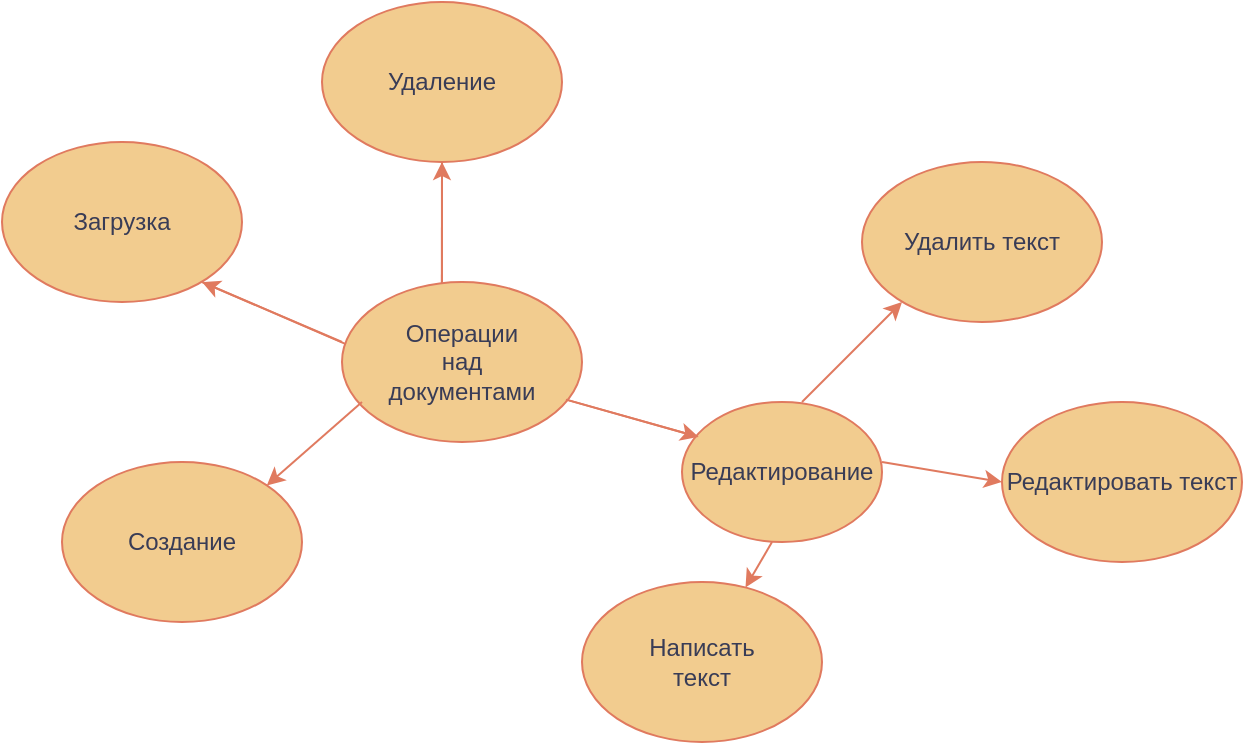 <mxfile version="24.7.16">
  <diagram name="Страница — 1" id="tAtbu_R1S7GI_3j4EvLk">
    <mxGraphModel grid="1" page="1" gridSize="10" guides="1" tooltips="1" connect="1" arrows="1" fold="1" pageScale="1" pageWidth="827" pageHeight="1169" math="0" shadow="0">
      <root>
        <mxCell id="0" />
        <mxCell id="1" parent="0" />
        <mxCell id="rDIQfyye4bzKrTB7pBCi-1" value="" style="ellipse;whiteSpace=wrap;html=1;strokeColor=#E07A5F;fontColor=#393C56;fillColor=#F2CC8F;" vertex="1" parent="1">
          <mxGeometry x="350" y="260" width="120" height="80" as="geometry" />
        </mxCell>
        <mxCell id="rDIQfyye4bzKrTB7pBCi-2" value="Операции над документами" style="text;html=1;align=center;verticalAlign=middle;whiteSpace=wrap;rounded=0;fontColor=#393C56;" vertex="1" parent="1">
          <mxGeometry x="380" y="285" width="60" height="30" as="geometry" />
        </mxCell>
        <mxCell id="rDIQfyye4bzKrTB7pBCi-4" value="" style="endArrow=none;html=1;rounded=0;strokeColor=#E07A5F;fontColor=#393C56;fillColor=#F2CC8F;" edge="1" parent="1">
          <mxGeometry width="50" height="50" relative="1" as="geometry">
            <mxPoint x="400" y="200" as="sourcePoint" />
            <mxPoint x="400" y="260" as="targetPoint" />
          </mxGeometry>
        </mxCell>
        <mxCell id="rDIQfyye4bzKrTB7pBCi-5" value="" style="endArrow=none;html=1;rounded=0;strokeColor=#E07A5F;fontColor=#393C56;fillColor=#F2CC8F;" edge="1" parent="1">
          <mxGeometry width="50" height="50" relative="1" as="geometry">
            <mxPoint x="280" y="260" as="sourcePoint" />
            <mxPoint x="350" y="290" as="targetPoint" />
          </mxGeometry>
        </mxCell>
        <mxCell id="rDIQfyye4bzKrTB7pBCi-8" value="" style="ellipse;whiteSpace=wrap;html=1;strokeColor=#E07A5F;fontColor=#393C56;fillColor=#F2CC8F;" vertex="1" parent="1">
          <mxGeometry x="340" y="120" width="120" height="80" as="geometry" />
        </mxCell>
        <mxCell id="rDIQfyye4bzKrTB7pBCi-9" value="Удаление" style="text;html=1;align=center;verticalAlign=middle;whiteSpace=wrap;rounded=0;fontColor=#393C56;" vertex="1" parent="1">
          <mxGeometry x="370" y="145" width="60" height="30" as="geometry" />
        </mxCell>
        <mxCell id="rDIQfyye4bzKrTB7pBCi-11" value="" style="ellipse;whiteSpace=wrap;html=1;strokeColor=#E07A5F;fontColor=#393C56;fillColor=#F2CC8F;" vertex="1" parent="1">
          <mxGeometry x="180" y="190" width="120" height="80" as="geometry" />
        </mxCell>
        <mxCell id="rDIQfyye4bzKrTB7pBCi-12" value="Загрузка" style="text;html=1;align=center;verticalAlign=middle;whiteSpace=wrap;rounded=0;fontColor=#393C56;" vertex="1" parent="1">
          <mxGeometry x="210" y="215" width="60" height="30" as="geometry" />
        </mxCell>
        <mxCell id="rDIQfyye4bzKrTB7pBCi-13" value="" style="ellipse;whiteSpace=wrap;html=1;strokeColor=#E07A5F;fontColor=#393C56;fillColor=#F2CC8F;" vertex="1" parent="1">
          <mxGeometry x="210" y="350" width="120" height="80" as="geometry" />
        </mxCell>
        <mxCell id="rDIQfyye4bzKrTB7pBCi-14" value="Создание" style="text;html=1;align=center;verticalAlign=middle;whiteSpace=wrap;rounded=0;fontColor=#393C56;" vertex="1" parent="1">
          <mxGeometry x="240" y="375" width="60" height="30" as="geometry" />
        </mxCell>
        <mxCell id="rDIQfyye4bzKrTB7pBCi-19" value="" style="endArrow=classic;html=1;rounded=0;strokeColor=#E07A5F;fontColor=#393C56;fillColor=#F2CC8F;exitX=0.416;exitY=0.012;exitDx=0;exitDy=0;exitPerimeter=0;" edge="1" parent="1" source="rDIQfyye4bzKrTB7pBCi-1">
          <mxGeometry width="50" height="50" relative="1" as="geometry">
            <mxPoint x="350" y="250" as="sourcePoint" />
            <mxPoint x="400" y="200" as="targetPoint" />
          </mxGeometry>
        </mxCell>
        <mxCell id="rDIQfyye4bzKrTB7pBCi-21" value="" style="endArrow=classic;html=1;rounded=0;strokeColor=#E07A5F;fontColor=#393C56;fillColor=#F2CC8F;exitX=0.016;exitY=0.388;exitDx=0;exitDy=0;exitPerimeter=0;" edge="1" parent="1" source="rDIQfyye4bzKrTB7pBCi-1">
          <mxGeometry width="50" height="50" relative="1" as="geometry">
            <mxPoint x="230" y="310" as="sourcePoint" />
            <mxPoint x="280" y="260" as="targetPoint" />
          </mxGeometry>
        </mxCell>
        <mxCell id="rDIQfyye4bzKrTB7pBCi-22" value="" style="endArrow=classic;html=1;rounded=0;strokeColor=#E07A5F;fontColor=#393C56;fillColor=#F2CC8F;entryX=1;entryY=0;entryDx=0;entryDy=0;" edge="1" parent="1" target="rDIQfyye4bzKrTB7pBCi-13">
          <mxGeometry width="50" height="50" relative="1" as="geometry">
            <mxPoint x="360" y="320" as="sourcePoint" />
            <mxPoint x="320" y="365" as="targetPoint" />
          </mxGeometry>
        </mxCell>
        <mxCell id="rDIQfyye4bzKrTB7pBCi-23" value="" style="group" connectable="0" vertex="1" parent="1">
          <mxGeometry x="520" y="320" width="100" height="70" as="geometry" />
        </mxCell>
        <mxCell id="rDIQfyye4bzKrTB7pBCi-7" value="" style="endArrow=none;html=1;rounded=0;strokeColor=#E07A5F;fontColor=#393C56;fillColor=#F2CC8F;entryX=0.933;entryY=0.735;entryDx=0;entryDy=0;entryPerimeter=0;" edge="1" parent="rDIQfyye4bzKrTB7pBCi-23" target="rDIQfyye4bzKrTB7pBCi-1">
          <mxGeometry width="50" height="50" relative="1" as="geometry">
            <mxPoint x="8.333" y="17.5" as="sourcePoint" />
            <mxPoint x="-41.667" y="-4.375" as="targetPoint" />
          </mxGeometry>
        </mxCell>
        <mxCell id="rDIQfyye4bzKrTB7pBCi-15" value="" style="ellipse;whiteSpace=wrap;html=1;strokeColor=#E07A5F;fontColor=#393C56;fillColor=#F2CC8F;" vertex="1" parent="rDIQfyye4bzKrTB7pBCi-23">
          <mxGeometry width="100" height="70" as="geometry" />
        </mxCell>
        <mxCell id="rDIQfyye4bzKrTB7pBCi-16" value="Редактирование" style="text;html=1;align=center;verticalAlign=middle;whiteSpace=wrap;rounded=0;fontColor=#393C56;" vertex="1" parent="rDIQfyye4bzKrTB7pBCi-23">
          <mxGeometry x="25" y="21.875" width="50" height="26.25" as="geometry" />
        </mxCell>
        <mxCell id="rDIQfyye4bzKrTB7pBCi-20" value="" style="endArrow=classic;html=1;rounded=0;strokeColor=#E07A5F;fontColor=#393C56;fillColor=#F2CC8F;exitX=0.946;exitY=0.74;exitDx=0;exitDy=0;exitPerimeter=0;" edge="1" parent="rDIQfyye4bzKrTB7pBCi-23" source="rDIQfyye4bzKrTB7pBCi-1">
          <mxGeometry width="50" height="50" relative="1" as="geometry">
            <mxPoint x="-33.333" y="61.25" as="sourcePoint" />
            <mxPoint x="8.333" y="17.5" as="targetPoint" />
          </mxGeometry>
        </mxCell>
        <mxCell id="rDIQfyye4bzKrTB7pBCi-24" value="" style="endArrow=classic;html=1;rounded=0;strokeColor=#E07A5F;fontColor=#393C56;fillColor=#F2CC8F;" edge="1" parent="1">
          <mxGeometry width="50" height="50" relative="1" as="geometry">
            <mxPoint x="580" y="320" as="sourcePoint" />
            <mxPoint x="630" y="270" as="targetPoint" />
          </mxGeometry>
        </mxCell>
        <mxCell id="rDIQfyye4bzKrTB7pBCi-25" value="" style="endArrow=classic;html=1;rounded=0;strokeColor=#E07A5F;fontColor=#393C56;fillColor=#F2CC8F;" edge="1" parent="1">
          <mxGeometry width="50" height="50" relative="1" as="geometry">
            <mxPoint x="620" y="350" as="sourcePoint" />
            <mxPoint x="680" y="360" as="targetPoint" />
          </mxGeometry>
        </mxCell>
        <mxCell id="rDIQfyye4bzKrTB7pBCi-26" value="" style="endArrow=classic;html=1;rounded=0;strokeColor=#E07A5F;fontColor=#393C56;fillColor=#F2CC8F;" edge="1" parent="1" target="rDIQfyye4bzKrTB7pBCi-27">
          <mxGeometry width="50" height="50" relative="1" as="geometry">
            <mxPoint x="565" y="390" as="sourcePoint" />
            <mxPoint x="540" y="420" as="targetPoint" />
          </mxGeometry>
        </mxCell>
        <mxCell id="rDIQfyye4bzKrTB7pBCi-27" value="" style="ellipse;whiteSpace=wrap;html=1;strokeColor=#E07A5F;fontColor=#393C56;fillColor=#F2CC8F;" vertex="1" parent="1">
          <mxGeometry x="470" y="410" width="120" height="80" as="geometry" />
        </mxCell>
        <mxCell id="rDIQfyye4bzKrTB7pBCi-28" value="Написать текст" style="text;html=1;align=center;verticalAlign=middle;whiteSpace=wrap;rounded=0;fontColor=#393C56;" vertex="1" parent="1">
          <mxGeometry x="500" y="435" width="60" height="30" as="geometry" />
        </mxCell>
        <mxCell id="rDIQfyye4bzKrTB7pBCi-30" value="Удалить текст" style="ellipse;whiteSpace=wrap;html=1;strokeColor=#E07A5F;fontColor=#393C56;fillColor=#F2CC8F;" vertex="1" parent="1">
          <mxGeometry x="610" y="200" width="120" height="80" as="geometry" />
        </mxCell>
        <mxCell id="rDIQfyye4bzKrTB7pBCi-31" value="Редактировать текст" style="ellipse;whiteSpace=wrap;html=1;strokeColor=#E07A5F;fontColor=#393C56;fillColor=#F2CC8F;" vertex="1" parent="1">
          <mxGeometry x="680" y="320" width="120" height="80" as="geometry" />
        </mxCell>
      </root>
    </mxGraphModel>
  </diagram>
</mxfile>
